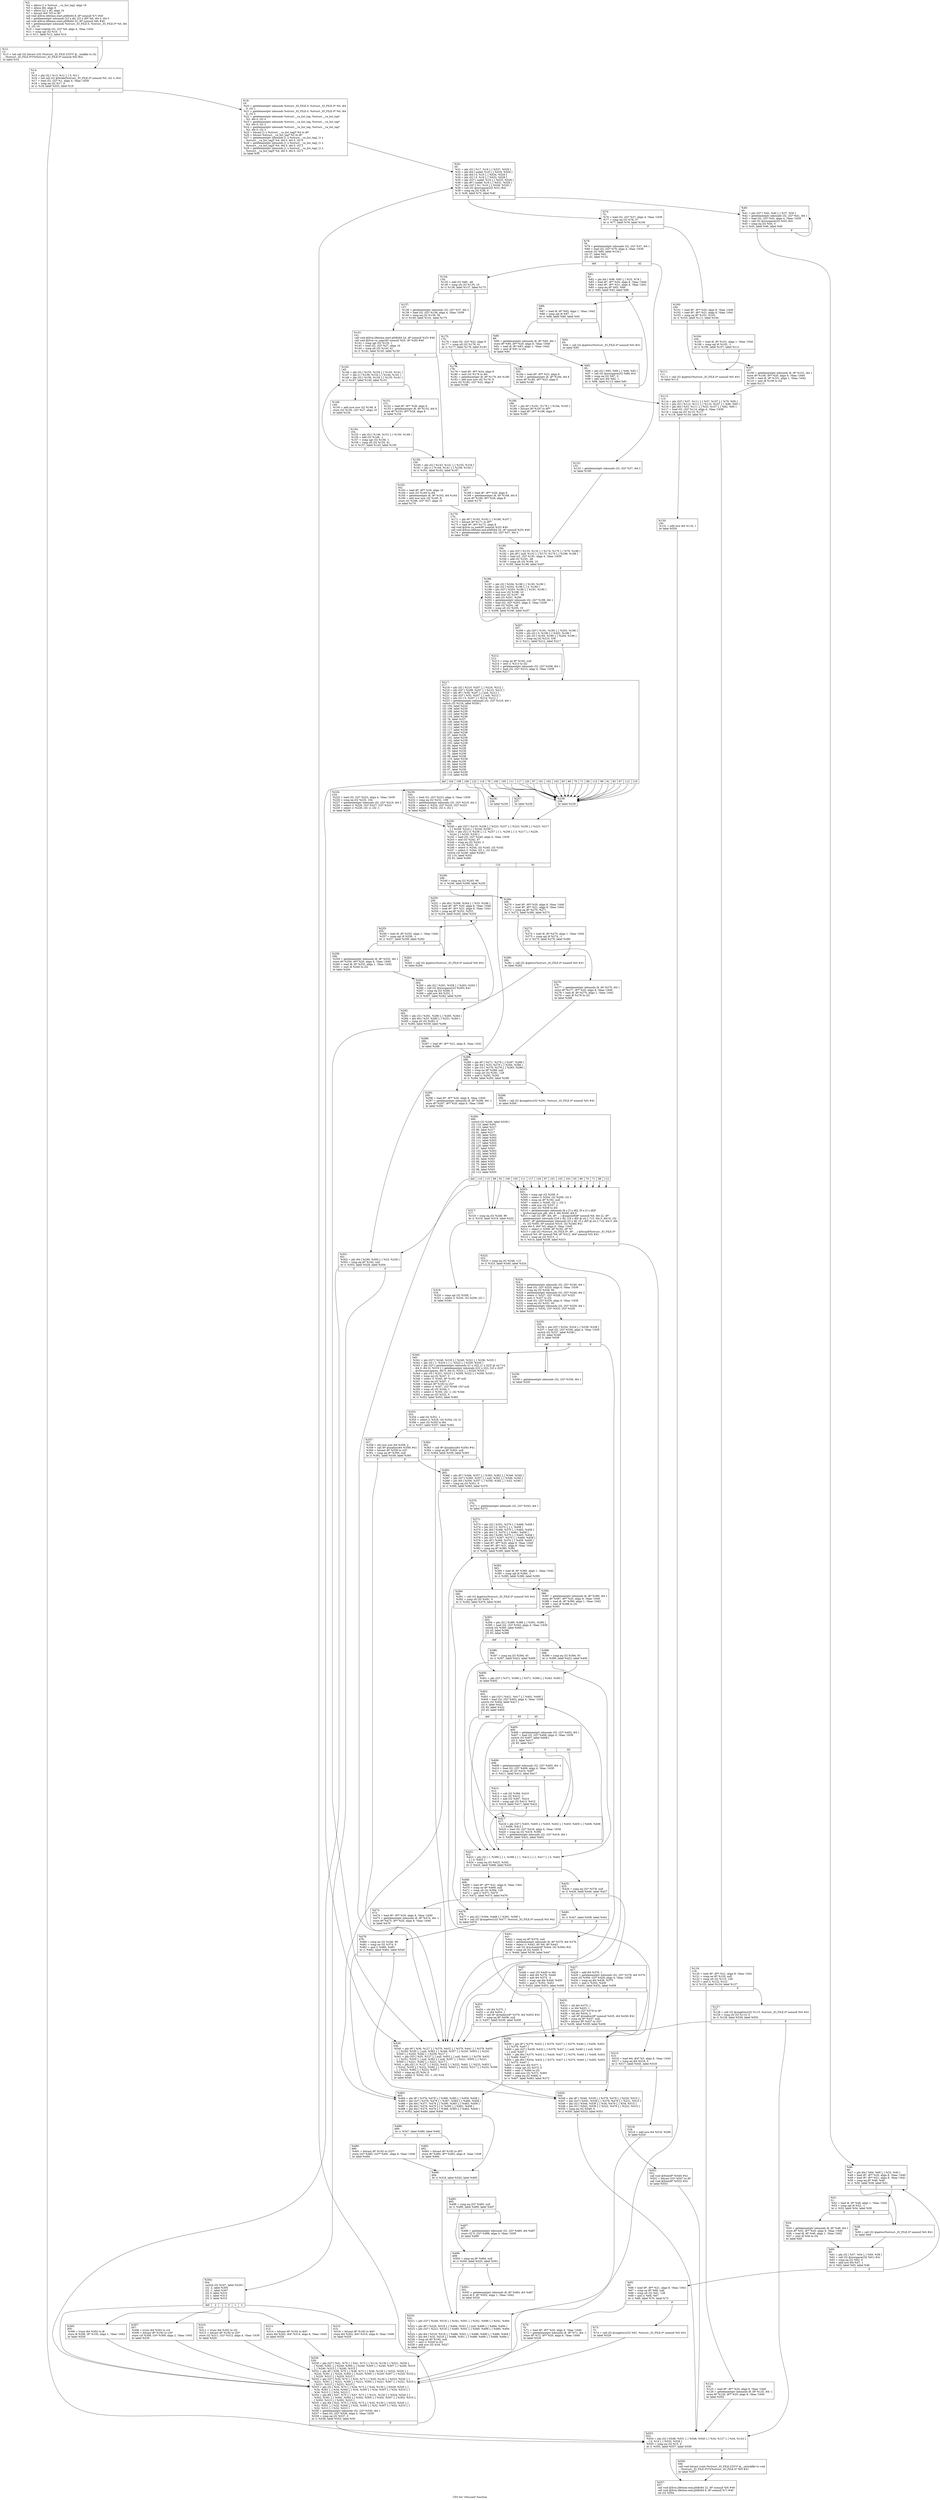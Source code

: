 digraph "CFG for 'vfwscanf' function" {
	label="CFG for 'vfwscanf' function";

	Node0x1a43c50 [shape=record,label="{%3:\l  %4 = alloca [1 x %struct.__va_list_tag], align 16\l  %5 = alloca i64, align 8\l  %6 = alloca [22 x i8], align 16\l  %7 = bitcast i64* %5 to i8*\l  call void @llvm.lifetime.start.p0i8(i64 8, i8* nonnull %7) #40\l  %8 = getelementptr inbounds [22 x i8], [22 x i8]* %6, i64 0, i64 0\l  call void @llvm.lifetime.start.p0i8(i64 22, i8* nonnull %8) #40\l  %9 = getelementptr inbounds %struct._IO_FILE.0, %struct._IO_FILE.0* %0, i64\l... 0, i32 19\l  %10 = load volatile i32, i32* %9, align 4, !tbaa !1632\l  %11 = icmp sgt i32 %10, -1\l  br i1 %11, label %12, label %14\l|{<s0>T|<s1>F}}"];
	Node0x1a43c50:s0 -> Node0x1a44690;
	Node0x1a43c50:s1 -> Node0x1a446e0;
	Node0x1a44690 [shape=record,label="{%12:\l12:                                               \l  %13 = tail call i32 bitcast (i32 (%struct._IO_FILE.233*)* @__lockfile to i32\l... (%struct._IO_FILE.0*)*)(%struct._IO_FILE.0* nonnull %0) #41\l  br label %14\l}"];
	Node0x1a44690 -> Node0x1a446e0;
	Node0x1a446e0 [shape=record,label="{%14:\l14:                                               \l  %15 = phi i32 [ %13, %12 ], [ 0, %3 ]\l  %16 = tail call i32 @fwide(%struct._IO_FILE.0* nonnull %0, i32 1) #41\l  %17 = load i32, i32* %1, align 4, !tbaa !1639\l  %18 = icmp eq i32 %17, 0\l  br i1 %18, label %553, label %19\l|{<s0>T|<s1>F}}"];
	Node0x1a446e0:s0 -> Node0x1a47070;
	Node0x1a446e0:s1 -> Node0x1a44730;
	Node0x1a44730 [shape=record,label="{%19:\l19:                                               \l  %20 = getelementptr inbounds %struct._IO_FILE.0, %struct._IO_FILE.0* %0, i64\l... 0, i32 1\l  %21 = getelementptr inbounds %struct._IO_FILE.0, %struct._IO_FILE.0* %0, i64\l... 0, i32 2\l  %22 = getelementptr inbounds %struct.__va_list_tag, %struct.__va_list_tag*\l... %2, i64 0, i32 0\l  %23 = getelementptr inbounds %struct.__va_list_tag, %struct.__va_list_tag*\l... %2, i64 0, i32 2\l  %24 = getelementptr inbounds %struct.__va_list_tag, %struct.__va_list_tag*\l... %2, i64 0, i32 3\l  %25 = bitcast [1 x %struct.__va_list_tag]* %4 to i8*\l  %26 = bitcast %struct.__va_list_tag* %2 to i8*\l  %27 = getelementptr inbounds [1 x %struct.__va_list_tag], [1 x\l... %struct.__va_list_tag]* %4, i64 0, i64 0, i32 0\l  %28 = getelementptr inbounds [1 x %struct.__va_list_tag], [1 x\l... %struct.__va_list_tag]* %4, i64 0, i64 0, i32 2\l  %29 = getelementptr inbounds [1 x %struct.__va_list_tag], [1 x\l... %struct.__va_list_tag]* %4, i64 0, i64 0, i32 3\l  br label %30\l}"];
	Node0x1a44730 -> Node0x1a44780;
	Node0x1a44780 [shape=record,label="{%30:\l30:                                               \l  %31 = phi i32 [ %17, %19 ], [ %537, %529 ]\l  %32 = phi i64 [ undef, %19 ], [ %535, %529 ]\l  %33 = phi i64 [ 0, %19 ], [ %534, %529 ]\l  %34 = phi i32 [ 0, %19 ], [ %533, %529 ]\l  %35 = phi i32* [ undef, %19 ], [ %532, %529 ]\l  %36 = phi i8* [ undef, %19 ], [ %531, %529 ]\l  %37 = phi i32* [ %1, %19 ], [ %536, %529 ]\l  %38 = call i32 @iswspace(i32 %31) #41\l  %39 = icmp eq i32 %38, 0\l  br i1 %39, label %75, label %40\l|{<s0>T|<s1>F}}"];
	Node0x1a44780:s0 -> Node0x1a44aa0;
	Node0x1a44780:s1 -> Node0x1a447d0;
	Node0x1a447d0 [shape=record,label="{%40:\l40:                                               \l  %41 = phi i32* [ %42, %40 ], [ %37, %30 ]\l  %42 = getelementptr inbounds i32, i32* %41, i64 1\l  %43 = load i32, i32* %42, align 4, !tbaa !1639\l  %44 = call i32 @iswspace(i32 %43) #41\l  %45 = icmp eq i32 %44, 0\l  br i1 %45, label %46, label %40\l|{<s0>T|<s1>F}}"];
	Node0x1a447d0:s0 -> Node0x1a44820;
	Node0x1a447d0:s1 -> Node0x1a447d0;
	Node0x1a44820 [shape=record,label="{%46:\l46:                                               \l  %47 = phi i64 [ %64, %60 ], [ %33, %40 ]\l  %48 = load i8*, i8** %20, align 8, !tbaa !1640\l  %49 = load i8*, i8** %21, align 8, !tbaa !1641\l  %50 = icmp eq i8* %48, %49\l  br i1 %50, label %58, label %51\l|{<s0>T|<s1>F}}"];
	Node0x1a44820:s0 -> Node0x1a44910;
	Node0x1a44820:s1 -> Node0x1a44870;
	Node0x1a44870 [shape=record,label="{%51:\l51:                                               \l  %52 = load i8, i8* %48, align 1, !tbaa !1642\l  %53 = icmp sgt i8 %52, -1\l  br i1 %53, label %54, label %58\l|{<s0>T|<s1>F}}"];
	Node0x1a44870:s0 -> Node0x1a448c0;
	Node0x1a44870:s1 -> Node0x1a44910;
	Node0x1a448c0 [shape=record,label="{%54:\l54:                                               \l  %55 = getelementptr inbounds i8, i8* %48, i64 1\l  store i8* %55, i8** %20, align 8, !tbaa !1640\l  %56 = load i8, i8* %48, align 1, !tbaa !1642\l  %57 = zext i8 %56 to i32\l  br label %60\l}"];
	Node0x1a448c0 -> Node0x1a44960;
	Node0x1a44910 [shape=record,label="{%58:\l58:                                               \l  %59 = call i32 @getwc(%struct._IO_FILE.0* nonnull %0) #41\l  br label %60\l}"];
	Node0x1a44910 -> Node0x1a44960;
	Node0x1a44960 [shape=record,label="{%60:\l60:                                               \l  %61 = phi i32 [ %57, %54 ], [ %59, %58 ]\l  %62 = call i32 @iswspace(i32 %61) #41\l  %63 = icmp eq i32 %62, 0\l  %64 = add nsw i64 %47, 1\l  br i1 %63, label %65, label %46\l|{<s0>T|<s1>F}}"];
	Node0x1a44960:s0 -> Node0x1a449b0;
	Node0x1a44960:s1 -> Node0x1a44820;
	Node0x1a449b0 [shape=record,label="{%65:\l65:                                               \l  %66 = load i8*, i8** %21, align 8, !tbaa !1641\l  %67 = icmp ne i8* %66, null\l  %68 = icmp ult i32 %61, 128\l  %69 = and i1 %68, %67\l  br i1 %69, label %70, label %73\l|{<s0>T|<s1>F}}"];
	Node0x1a449b0:s0 -> Node0x1a44a00;
	Node0x1a449b0:s1 -> Node0x1a44a50;
	Node0x1a44a00 [shape=record,label="{%70:\l70:                                               \l  %71 = load i8*, i8** %20, align 8, !tbaa !1640\l  %72 = getelementptr inbounds i8, i8* %71, i64 -1\l  store i8* %72, i8** %20, align 8, !tbaa !1640\l  br label %529\l}"];
	Node0x1a44a00 -> Node0x1a46f30;
	Node0x1a44a50 [shape=record,label="{%73:\l73:                                               \l  %74 = call i32 @ungetwc(i32 %61, %struct._IO_FILE.0* nonnull %0) #41\l  br label %529\l}"];
	Node0x1a44a50 -> Node0x1a46f30;
	Node0x1a44aa0 [shape=record,label="{%75:\l75:                                               \l  %76 = load i32, i32* %37, align 4, !tbaa !1639\l  %77 = icmp eq i32 %76, 37\l  br i1 %77, label %78, label %100\l|{<s0>T|<s1>F}}"];
	Node0x1a44aa0:s0 -> Node0x1a44af0;
	Node0x1a44aa0:s1 -> Node0x1a44cd0;
	Node0x1a44af0 [shape=record,label="{%78:\l78:                                               \l  %79 = getelementptr inbounds i32, i32* %37, i64 1\l  %80 = load i32, i32* %79, align 4, !tbaa !1639\l  switch i32 %80, label %134 [\l    i32 37, label %81\l    i32 42, label %132\l  ]\l|{<s0>def|<s1>37|<s2>42}}"];
	Node0x1a44af0:s0 -> Node0x1a44ff0;
	Node0x1a44af0:s1 -> Node0x1a44b40;
	Node0x1a44af0:s2 -> Node0x1a44fa0;
	Node0x1a44b40 [shape=record,label="{%81:\l81:                                               \l  %82 = phi i64 [ %99, %95 ], [ %33, %78 ]\l  %83 = load i8*, i8** %20, align 8, !tbaa !1640\l  %84 = load i8*, i8** %21, align 8, !tbaa !1641\l  %85 = icmp eq i8* %83, %84\l  br i1 %85, label %93, label %86\l|{<s0>T|<s1>F}}"];
	Node0x1a44b40:s0 -> Node0x1a44c30;
	Node0x1a44b40:s1 -> Node0x1a44b90;
	Node0x1a44b90 [shape=record,label="{%86:\l86:                                               \l  %87 = load i8, i8* %83, align 1, !tbaa !1642\l  %88 = icmp sgt i8 %87, -1\l  br i1 %88, label %89, label %93\l|{<s0>T|<s1>F}}"];
	Node0x1a44b90:s0 -> Node0x1a44be0;
	Node0x1a44b90:s1 -> Node0x1a44c30;
	Node0x1a44be0 [shape=record,label="{%89:\l89:                                               \l  %90 = getelementptr inbounds i8, i8* %83, i64 1\l  store i8* %90, i8** %20, align 8, !tbaa !1640\l  %91 = load i8, i8* %83, align 1, !tbaa !1642\l  %92 = zext i8 %91 to i32\l  br label %95\l}"];
	Node0x1a44be0 -> Node0x1a44c80;
	Node0x1a44c30 [shape=record,label="{%93:\l93:                                               \l  %94 = call i32 @getwc(%struct._IO_FILE.0* nonnull %0) #41\l  br label %95\l}"];
	Node0x1a44c30 -> Node0x1a44c80;
	Node0x1a44c80 [shape=record,label="{%95:\l95:                                               \l  %96 = phi i32 [ %92, %89 ], [ %94, %93 ]\l  %97 = call i32 @iswspace(i32 %96) #41\l  %98 = icmp eq i32 %97, 0\l  %99 = add nsw i64 %82, 1\l  br i1 %98, label %113, label %81\l|{<s0>T|<s1>F}}"];
	Node0x1a44c80:s0 -> Node0x1a44e10;
	Node0x1a44c80:s1 -> Node0x1a44b40;
	Node0x1a44cd0 [shape=record,label="{%100:\l100:                                              \l  %101 = load i8*, i8** %20, align 8, !tbaa !1640\l  %102 = load i8*, i8** %21, align 8, !tbaa !1641\l  %103 = icmp eq i8* %101, %102\l  br i1 %103, label %111, label %104\l|{<s0>T|<s1>F}}"];
	Node0x1a44cd0:s0 -> Node0x1a44dc0;
	Node0x1a44cd0:s1 -> Node0x1a44d20;
	Node0x1a44d20 [shape=record,label="{%104:\l104:                                              \l  %105 = load i8, i8* %101, align 1, !tbaa !1642\l  %106 = icmp sgt i8 %105, -1\l  br i1 %106, label %107, label %111\l|{<s0>T|<s1>F}}"];
	Node0x1a44d20:s0 -> Node0x1a44d70;
	Node0x1a44d20:s1 -> Node0x1a44dc0;
	Node0x1a44d70 [shape=record,label="{%107:\l107:                                              \l  %108 = getelementptr inbounds i8, i8* %101, i64 1\l  store i8* %108, i8** %20, align 8, !tbaa !1640\l  %109 = load i8, i8* %101, align 1, !tbaa !1642\l  %110 = zext i8 %109 to i32\l  br label %113\l}"];
	Node0x1a44d70 -> Node0x1a44e10;
	Node0x1a44dc0 [shape=record,label="{%111:\l111:                                              \l  %112 = call i32 @getwc(%struct._IO_FILE.0* nonnull %0) #41\l  br label %113\l}"];
	Node0x1a44dc0 -> Node0x1a44e10;
	Node0x1a44e10 [shape=record,label="{%113:\l113:                                              \l  %114 = phi i32* [ %37, %111 ], [ %37, %107 ], [ %79, %95 ]\l  %115 = phi i32 [ %112, %111 ], [ %110, %107 ], [ %96, %95 ]\l  %116 = phi i64 [ %33, %111 ], [ %33, %107 ], [ %82, %95 ]\l  %117 = load i32, i32* %114, align 4, !tbaa !1639\l  %118 = icmp eq i32 %115, %117\l  br i1 %118, label %130, label %119\l|{<s0>T|<s1>F}}"];
	Node0x1a44e10:s0 -> Node0x1a44f50;
	Node0x1a44e10:s1 -> Node0x1a44e60;
	Node0x1a44e60 [shape=record,label="{%119:\l119:                                              \l  %120 = load i8*, i8** %21, align 8, !tbaa !1641\l  %121 = icmp ne i8* %120, null\l  %122 = icmp ult i32 %115, 128\l  %123 = and i1 %122, %121\l  br i1 %123, label %124, label %127\l|{<s0>T|<s1>F}}"];
	Node0x1a44e60:s0 -> Node0x1a44eb0;
	Node0x1a44e60:s1 -> Node0x1a44f00;
	Node0x1a44eb0 [shape=record,label="{%124:\l124:                                              \l  %125 = load i8*, i8** %20, align 8, !tbaa !1640\l  %126 = getelementptr inbounds i8, i8* %125, i64 -1\l  store i8* %126, i8** %20, align 8, !tbaa !1640\l  br label %553\l}"];
	Node0x1a44eb0 -> Node0x1a47070;
	Node0x1a44f00 [shape=record,label="{%127:\l127:                                              \l  %128 = call i32 @ungetwc(i32 %115, %struct._IO_FILE.0* nonnull %0) #41\l  %129 = icmp slt i32 %115, 0\l  br i1 %129, label %539, label %553\l|{<s0>T|<s1>F}}"];
	Node0x1a44f00:s0 -> Node0x1a46f80;
	Node0x1a44f00:s1 -> Node0x1a47070;
	Node0x1a44f50 [shape=record,label="{%130:\l130:                                              \l  %131 = add nsw i64 %116, 1\l  br label %529\l}"];
	Node0x1a44f50 -> Node0x1a46f30;
	Node0x1a44fa0 [shape=record,label="{%132:\l132:                                              \l  %133 = getelementptr inbounds i32, i32* %37, i64 2\l  br label %190\l}"];
	Node0x1a44fa0 -> Node0x1a454a0;
	Node0x1a44ff0 [shape=record,label="{%134:\l134:                                              \l  %135 = add i32 %80, -48\l  %136 = icmp ult i32 %135, 10\l  br i1 %136, label %137, label %175\l|{<s0>T|<s1>F}}"];
	Node0x1a44ff0:s0 -> Node0x1a45040;
	Node0x1a44ff0:s1 -> Node0x1a45360;
	Node0x1a45040 [shape=record,label="{%137:\l137:                                              \l  %138 = getelementptr inbounds i32, i32* %37, i64 2\l  %139 = load i32, i32* %138, align 4, !tbaa !1639\l  %140 = icmp eq i32 %139, 36\l  br i1 %140, label %141, label %175\l|{<s0>T|<s1>F}}"];
	Node0x1a45040:s0 -> Node0x1a45090;
	Node0x1a45040:s1 -> Node0x1a45360;
	Node0x1a45090 [shape=record,label="{%141:\l141:                                              \l  call void @llvm.lifetime.start.p0i8(i64 24, i8* nonnull %25) #40\l  call void @llvm.va_copy(i8* nonnull %25, i8* %26) #40\l  %142 = icmp ugt i32 %135, 1\l  %143 = load i32, i32* %27, align 16\l  %144 = icmp ult i32 %143, 41\l  br i1 %142, label %145, label %159\l|{<s0>T|<s1>F}}"];
	Node0x1a45090:s0 -> Node0x1a450e0;
	Node0x1a45090:s1 -> Node0x1a45220;
	Node0x1a450e0 [shape=record,label="{%145:\l145:                                              \l  %146 = phi i32 [ %155, %154 ], [ %143, %141 ]\l  %147 = phi i1 [ %158, %154 ], [ %144, %141 ]\l  %148 = phi i32 [ %156, %154 ], [ %135, %141 ]\l  br i1 %147, label %149, label %151\l|{<s0>T|<s1>F}}"];
	Node0x1a450e0:s0 -> Node0x1a45130;
	Node0x1a450e0:s1 -> Node0x1a45180;
	Node0x1a45130 [shape=record,label="{%149:\l149:                                              \l  %150 = add nuw nsw i32 %146, 8\l  store i32 %150, i32* %27, align 16\l  br label %154\l}"];
	Node0x1a45130 -> Node0x1a451d0;
	Node0x1a45180 [shape=record,label="{%151:\l151:                                              \l  %152 = load i8*, i8** %28, align 8\l  %153 = getelementptr i8, i8* %152, i64 8\l  store i8* %153, i8** %28, align 8\l  br label %154\l}"];
	Node0x1a45180 -> Node0x1a451d0;
	Node0x1a451d0 [shape=record,label="{%154:\l154:                                              \l  %155 = phi i32 [ %146, %151 ], [ %150, %149 ]\l  %156 = add i32 %148, -1\l  %157 = icmp ugt i32 %156, 1\l  %158 = icmp ult i32 %155, 41\l  br i1 %157, label %145, label %159\l|{<s0>T|<s1>F}}"];
	Node0x1a451d0:s0 -> Node0x1a450e0;
	Node0x1a451d0:s1 -> Node0x1a45220;
	Node0x1a45220 [shape=record,label="{%159:\l159:                                              \l  %160 = phi i32 [ %143, %141 ], [ %155, %154 ]\l  %161 = phi i1 [ %144, %141 ], [ %158, %154 ]\l  br i1 %161, label %162, label %167\l|{<s0>T|<s1>F}}"];
	Node0x1a45220:s0 -> Node0x1a45270;
	Node0x1a45220:s1 -> Node0x1a452c0;
	Node0x1a45270 [shape=record,label="{%162:\l162:                                              \l  %163 = load i8*, i8** %29, align 16\l  %164 = zext i32 %160 to i64\l  %165 = getelementptr i8, i8* %163, i64 %164\l  %166 = add nuw nsw i32 %160, 8\l  store i32 %166, i32* %27, align 16\l  br label %170\l}"];
	Node0x1a45270 -> Node0x1a45310;
	Node0x1a452c0 [shape=record,label="{%167:\l167:                                              \l  %168 = load i8*, i8** %28, align 8\l  %169 = getelementptr i8, i8* %168, i64 8\l  store i8* %169, i8** %28, align 8\l  br label %170\l}"];
	Node0x1a452c0 -> Node0x1a45310;
	Node0x1a45310 [shape=record,label="{%170:\l170:                                              \l  %171 = phi i8* [ %165, %162 ], [ %168, %167 ]\l  %172 = bitcast i8* %171 to i8**\l  %173 = load i8*, i8** %172, align 8\l  call void @llvm.va_end(i8* nonnull %25) #40\l  call void @llvm.lifetime.end.p0i8(i64 24, i8* nonnull %25) #40\l  %174 = getelementptr inbounds i32, i32* %37, i64 3\l  br label %190\l}"];
	Node0x1a45310 -> Node0x1a454a0;
	Node0x1a45360 [shape=record,label="{%175:\l175:                                              \l  %176 = load i32, i32* %22, align 8\l  %177 = icmp ult i32 %176, 41\l  br i1 %177, label %178, label %183\l|{<s0>T|<s1>F}}"];
	Node0x1a45360:s0 -> Node0x1a453b0;
	Node0x1a45360:s1 -> Node0x1a45400;
	Node0x1a453b0 [shape=record,label="{%178:\l178:                                              \l  %179 = load i8*, i8** %24, align 8\l  %180 = zext i32 %176 to i64\l  %181 = getelementptr i8, i8* %179, i64 %180\l  %182 = add nuw nsw i32 %176, 8\l  store i32 %182, i32* %22, align 8\l  br label %186\l}"];
	Node0x1a453b0 -> Node0x1a45450;
	Node0x1a45400 [shape=record,label="{%183:\l183:                                              \l  %184 = load i8*, i8** %23, align 8\l  %185 = getelementptr i8, i8* %184, i64 8\l  store i8* %185, i8** %23, align 8\l  br label %186\l}"];
	Node0x1a45400 -> Node0x1a45450;
	Node0x1a45450 [shape=record,label="{%186:\l186:                                              \l  %187 = phi i8* [ %181, %178 ], [ %184, %183 ]\l  %188 = bitcast i8* %187 to i8**\l  %189 = load i8*, i8** %188, align 8\l  br label %190\l}"];
	Node0x1a45450 -> Node0x1a454a0;
	Node0x1a454a0 [shape=record,label="{%190:\l190:                                              \l  %191 = phi i32* [ %133, %132 ], [ %174, %170 ], [ %79, %186 ]\l  %192 = phi i8* [ null, %132 ], [ %173, %170 ], [ %189, %186 ]\l  %193 = load i32, i32* %191, align 4, !tbaa !1639\l  %194 = add i32 %193, -48\l  %195 = icmp ult i32 %194, 10\l  br i1 %195, label %196, label %207\l|{<s0>T|<s1>F}}"];
	Node0x1a454a0:s0 -> Node0x1a454f0;
	Node0x1a454a0:s1 -> Node0x1a45540;
	Node0x1a454f0 [shape=record,label="{%196:\l196:                                              \l  %197 = phi i32 [ %204, %196 ], [ %193, %190 ]\l  %198 = phi i32 [ %202, %196 ], [ 0, %190 ]\l  %199 = phi i32* [ %203, %196 ], [ %191, %190 ]\l  %200 = mul nsw i32 %198, 10\l  %201 = add nsw i32 %197, -48\l  %202 = add i32 %201, %200\l  %203 = getelementptr inbounds i32, i32* %199, i64 1\l  %204 = load i32, i32* %203, align 4, !tbaa !1639\l  %205 = add i32 %204, -48\l  %206 = icmp ult i32 %205, 10\l  br i1 %206, label %196, label %207\l|{<s0>T|<s1>F}}"];
	Node0x1a454f0:s0 -> Node0x1a454f0;
	Node0x1a454f0:s1 -> Node0x1a45540;
	Node0x1a45540 [shape=record,label="{%207:\l207:                                              \l  %208 = phi i32* [ %191, %190 ], [ %203, %196 ]\l  %209 = phi i32 [ 0, %190 ], [ %202, %196 ]\l  %210 = phi i32 [ %193, %190 ], [ %204, %196 ]\l  %211 = icmp eq i32 %210, 109\l  br i1 %211, label %212, label %217\l|{<s0>T|<s1>F}}"];
	Node0x1a45540:s0 -> Node0x1a45590;
	Node0x1a45540:s1 -> Node0x1a455e0;
	Node0x1a45590 [shape=record,label="{%212:\l212:                                              \l  %213 = icmp ne i8* %192, null\l  %214 = zext i1 %213 to i32\l  %215 = getelementptr inbounds i32, i32* %208, i64 1\l  %216 = load i32, i32* %215, align 4, !tbaa !1639\l  br label %217\l}"];
	Node0x1a45590 -> Node0x1a455e0;
	Node0x1a455e0 [shape=record,label="{%217:\l217:                                              \l  %218 = phi i32 [ %210, %207 ], [ %216, %212 ]\l  %219 = phi i32* [ %208, %207 ], [ %215, %212 ]\l  %220 = phi i8* [ %36, %207 ], [ null, %212 ]\l  %221 = phi i32* [ %35, %207 ], [ null, %212 ]\l  %222 = phi i32 [ 0, %207 ], [ %214, %212 ]\l  %223 = getelementptr inbounds i32, i32* %219, i64 1\l  switch i32 %218, label %539 [\l    i32 104, label %224\l    i32 108, label %230\l    i32 106, label %239\l    i32 122, label %236\l    i32 116, label %236\l    i32 76, label %237\l    i32 100, label %238\l    i32 105, label %238\l    i32 111, label %238\l    i32 117, label %238\l    i32 120, label %238\l    i32 97, label %238\l    i32 101, label %238\l    i32 102, label %238\l    i32 103, label %238\l    i32 65, label %238\l    i32 69, label %238\l    i32 70, label %238\l    i32 71, label %238\l    i32 88, label %238\l    i32 115, label %238\l    i32 99, label %238\l    i32 91, label %238\l    i32 83, label %238\l    i32 67, label %238\l    i32 112, label %238\l    i32 110, label %238\l  ]\l|{<s0>def|<s1>104|<s2>108|<s3>106|<s4>122|<s5>116|<s6>76|<s7>100|<s8>105|<s9>111|<s10>117|<s11>120|<s12>97|<s13>101|<s14>102|<s15>103|<s16>65|<s17>69|<s18>70|<s19>71|<s20>88|<s21>115|<s22>99|<s23>91|<s24>83|<s25>67|<s26>112|<s27>110}}"];
	Node0x1a455e0:s0 -> Node0x1a46f80;
	Node0x1a455e0:s1 -> Node0x1a45630;
	Node0x1a455e0:s2 -> Node0x1a45680;
	Node0x1a455e0:s3 -> Node0x1a457c0;
	Node0x1a455e0:s4 -> Node0x1a456d0;
	Node0x1a455e0:s5 -> Node0x1a456d0;
	Node0x1a455e0:s6 -> Node0x1a45720;
	Node0x1a455e0:s7 -> Node0x1a45770;
	Node0x1a455e0:s8 -> Node0x1a45770;
	Node0x1a455e0:s9 -> Node0x1a45770;
	Node0x1a455e0:s10 -> Node0x1a45770;
	Node0x1a455e0:s11 -> Node0x1a45770;
	Node0x1a455e0:s12 -> Node0x1a45770;
	Node0x1a455e0:s13 -> Node0x1a45770;
	Node0x1a455e0:s14 -> Node0x1a45770;
	Node0x1a455e0:s15 -> Node0x1a45770;
	Node0x1a455e0:s16 -> Node0x1a45770;
	Node0x1a455e0:s17 -> Node0x1a45770;
	Node0x1a455e0:s18 -> Node0x1a45770;
	Node0x1a455e0:s19 -> Node0x1a45770;
	Node0x1a455e0:s20 -> Node0x1a45770;
	Node0x1a455e0:s21 -> Node0x1a45770;
	Node0x1a455e0:s22 -> Node0x1a45770;
	Node0x1a455e0:s23 -> Node0x1a45770;
	Node0x1a455e0:s24 -> Node0x1a45770;
	Node0x1a455e0:s25 -> Node0x1a45770;
	Node0x1a455e0:s26 -> Node0x1a45770;
	Node0x1a455e0:s27 -> Node0x1a45770;
	Node0x1a45630 [shape=record,label="{%224:\l224:                                              \l  %225 = load i32, i32* %223, align 4, !tbaa !1639\l  %226 = icmp eq i32 %225, 104\l  %227 = getelementptr inbounds i32, i32* %219, i64 2\l  %228 = select i1 %226, i32* %227, i32* %223\l  %229 = select i1 %226, i32 -2, i32 -1\l  br label %239\l}"];
	Node0x1a45630 -> Node0x1a457c0;
	Node0x1a45680 [shape=record,label="{%230:\l230:                                              \l  %231 = load i32, i32* %223, align 4, !tbaa !1639\l  %232 = icmp eq i32 %231, 108\l  %233 = getelementptr inbounds i32, i32* %219, i64 2\l  %234 = select i1 %232, i32* %233, i32* %223\l  %235 = select i1 %232, i32 3, i32 1\l  br label %239\l}"];
	Node0x1a45680 -> Node0x1a457c0;
	Node0x1a456d0 [shape=record,label="{%236:\l236:                                              \l  br label %239\l}"];
	Node0x1a456d0 -> Node0x1a457c0;
	Node0x1a45720 [shape=record,label="{%237:\l237:                                              \l  br label %239\l}"];
	Node0x1a45720 -> Node0x1a457c0;
	Node0x1a45770 [shape=record,label="{%238:\l238:                                              \l  br label %239\l}"];
	Node0x1a45770 -> Node0x1a457c0;
	Node0x1a457c0 [shape=record,label="{%239:\l239:                                              \l  %240 = phi i32* [ %219, %238 ], [ %223, %237 ], [ %223, %236 ], [ %223, %217\l... ], [ %228, %224 ], [ %234, %230 ]\l  %241 = phi i32 [ 0, %238 ], [ 2, %237 ], [ 1, %236 ], [ 3, %217 ], [ %229,\l... %224 ], [ %235, %230 ]\l  %242 = load i32, i32* %240, align 4, !tbaa !1639\l  %243 = and i32 %242, 47\l  %244 = icmp eq i32 %243, 3\l  %245 = or i32 %242, 32\l  %246 = select i1 %244, i32 %245, i32 %242\l  %247 = select i1 %244, i32 1, i32 %241\l  switch i32 %246, label %248 [\l    i32 110, label %301\l    i32 91, label %269\l  ]\l|{<s0>def|<s1>110|<s2>91}}"];
	Node0x1a457c0:s0 -> Node0x1a45810;
	Node0x1a457c0:s1 -> Node0x1a45d10;
	Node0x1a457c0:s2 -> Node0x1a459f0;
	Node0x1a45810 [shape=record,label="{%248:\l248:                                              \l  %249 = icmp eq i32 %245, 99\l  br i1 %249, label %269, label %250\l|{<s0>T|<s1>F}}"];
	Node0x1a45810:s0 -> Node0x1a459f0;
	Node0x1a45810:s1 -> Node0x1a45860;
	Node0x1a45860 [shape=record,label="{%250:\l250:                                              \l  %251 = phi i64 [ %268, %264 ], [ %33, %248 ]\l  %252 = load i8*, i8** %20, align 8, !tbaa !1640\l  %253 = load i8*, i8** %21, align 8, !tbaa !1641\l  %254 = icmp eq i8* %252, %253\l  br i1 %254, label %262, label %255\l|{<s0>T|<s1>F}}"];
	Node0x1a45860:s0 -> Node0x1a45950;
	Node0x1a45860:s1 -> Node0x1a458b0;
	Node0x1a458b0 [shape=record,label="{%255:\l255:                                              \l  %256 = load i8, i8* %252, align 1, !tbaa !1642\l  %257 = icmp sgt i8 %256, -1\l  br i1 %257, label %258, label %262\l|{<s0>T|<s1>F}}"];
	Node0x1a458b0:s0 -> Node0x1a45900;
	Node0x1a458b0:s1 -> Node0x1a45950;
	Node0x1a45900 [shape=record,label="{%258:\l258:                                              \l  %259 = getelementptr inbounds i8, i8* %252, i64 1\l  store i8* %259, i8** %20, align 8, !tbaa !1640\l  %260 = load i8, i8* %252, align 1, !tbaa !1642\l  %261 = zext i8 %260 to i32\l  br label %264\l}"];
	Node0x1a45900 -> Node0x1a459a0;
	Node0x1a45950 [shape=record,label="{%262:\l262:                                              \l  %263 = call i32 @getwc(%struct._IO_FILE.0* nonnull %0) #41\l  br label %264\l}"];
	Node0x1a45950 -> Node0x1a459a0;
	Node0x1a459a0 [shape=record,label="{%264:\l264:                                              \l  %265 = phi i32 [ %261, %258 ], [ %263, %262 ]\l  %266 = call i32 @iswspace(i32 %265) #41\l  %267 = icmp eq i32 %266, 0\l  %268 = add nsw i64 %251, 1\l  br i1 %267, label %282, label %250\l|{<s0>T|<s1>F}}"];
	Node0x1a459a0:s0 -> Node0x1a45b30;
	Node0x1a459a0:s1 -> Node0x1a45860;
	Node0x1a459f0 [shape=record,label="{%269:\l269:                                              \l  %270 = load i8*, i8** %20, align 8, !tbaa !1640\l  %271 = load i8*, i8** %21, align 8, !tbaa !1641\l  %272 = icmp eq i8* %270, %271\l  br i1 %272, label %280, label %273\l|{<s0>T|<s1>F}}"];
	Node0x1a459f0:s0 -> Node0x1a45ae0;
	Node0x1a459f0:s1 -> Node0x1a45a40;
	Node0x1a45a40 [shape=record,label="{%273:\l273:                                              \l  %274 = load i8, i8* %270, align 1, !tbaa !1642\l  %275 = icmp sgt i8 %274, -1\l  br i1 %275, label %276, label %280\l|{<s0>T|<s1>F}}"];
	Node0x1a45a40:s0 -> Node0x1a45a90;
	Node0x1a45a40:s1 -> Node0x1a45ae0;
	Node0x1a45a90 [shape=record,label="{%276:\l276:                                              \l  %277 = getelementptr inbounds i8, i8* %270, i64 1\l  store i8* %277, i8** %20, align 8, !tbaa !1640\l  %278 = load i8, i8* %270, align 1, !tbaa !1642\l  %279 = zext i8 %278 to i32\l  br label %288\l}"];
	Node0x1a45a90 -> Node0x1a45bd0;
	Node0x1a45ae0 [shape=record,label="{%280:\l280:                                              \l  %281 = call i32 @getwc(%struct._IO_FILE.0* nonnull %0) #41\l  br label %282\l}"];
	Node0x1a45ae0 -> Node0x1a45b30;
	Node0x1a45b30 [shape=record,label="{%282:\l282:                                              \l  %283 = phi i32 [ %281, %280 ], [ %265, %264 ]\l  %284 = phi i64 [ %33, %280 ], [ %251, %264 ]\l  %285 = icmp slt i32 %283, 0\l  br i1 %285, label %539, label %286\l|{<s0>T|<s1>F}}"];
	Node0x1a45b30:s0 -> Node0x1a46f80;
	Node0x1a45b30:s1 -> Node0x1a45b80;
	Node0x1a45b80 [shape=record,label="{%286:\l286:                                              \l  %287 = load i8*, i8** %21, align 8, !tbaa !1641\l  br label %288\l}"];
	Node0x1a45b80 -> Node0x1a45bd0;
	Node0x1a45bd0 [shape=record,label="{%288:\l288:                                              \l  %289 = phi i8* [ %271, %276 ], [ %287, %286 ]\l  %290 = phi i64 [ %33, %276 ], [ %284, %286 ]\l  %291 = phi i32 [ %279, %276 ], [ %283, %286 ]\l  %292 = icmp ne i8* %289, null\l  %293 = icmp ult i32 %291, 128\l  %294 = and i1 %293, %292\l  br i1 %294, label %295, label %298\l|{<s0>T|<s1>F}}"];
	Node0x1a45bd0:s0 -> Node0x1a45c20;
	Node0x1a45bd0:s1 -> Node0x1a45c70;
	Node0x1a45c20 [shape=record,label="{%295:\l295:                                              \l  %296 = load i8*, i8** %20, align 8, !tbaa !1640\l  %297 = getelementptr inbounds i8, i8* %296, i64 -1\l  store i8* %297, i8** %20, align 8, !tbaa !1640\l  br label %300\l}"];
	Node0x1a45c20 -> Node0x1a45cc0;
	Node0x1a45c70 [shape=record,label="{%298:\l298:                                              \l  %299 = call i32 @ungetwc(i32 %291, %struct._IO_FILE.0* nonnull %0) #41\l  br label %300\l}"];
	Node0x1a45c70 -> Node0x1a45cc0;
	Node0x1a45cc0 [shape=record,label="{%300:\l300:                                              \l  switch i32 %246, label %539 [\l    i32 110, label %301\l    i32 115, label %317\l    i32 99, label %317\l    i32 91, label %317\l    i32 100, label %503\l    i32 105, label %503\l    i32 111, label %503\l    i32 117, label %503\l    i32 120, label %503\l    i32 97, label %503\l    i32 101, label %503\l    i32 102, label %503\l    i32 103, label %503\l    i32 65, label %503\l    i32 69, label %503\l    i32 70, label %503\l    i32 71, label %503\l    i32 88, label %503\l    i32 112, label %503\l  ]\l|{<s0>def|<s1>110|<s2>115|<s3>99|<s4>91|<s5>100|<s6>105|<s7>111|<s8>117|<s9>120|<s10>97|<s11>101|<s12>102|<s13>103|<s14>65|<s15>69|<s16>70|<s17>71|<s18>88|<s19>112}}"];
	Node0x1a45cc0:s0 -> Node0x1a46f80;
	Node0x1a45cc0:s1 -> Node0x1a45d10;
	Node0x1a45cc0:s2 -> Node0x1a45f40;
	Node0x1a45cc0:s3 -> Node0x1a45f40;
	Node0x1a45cc0:s4 -> Node0x1a45f40;
	Node0x1a45cc0:s5 -> Node0x1a46df0;
	Node0x1a45cc0:s6 -> Node0x1a46df0;
	Node0x1a45cc0:s7 -> Node0x1a46df0;
	Node0x1a45cc0:s8 -> Node0x1a46df0;
	Node0x1a45cc0:s9 -> Node0x1a46df0;
	Node0x1a45cc0:s10 -> Node0x1a46df0;
	Node0x1a45cc0:s11 -> Node0x1a46df0;
	Node0x1a45cc0:s12 -> Node0x1a46df0;
	Node0x1a45cc0:s13 -> Node0x1a46df0;
	Node0x1a45cc0:s14 -> Node0x1a46df0;
	Node0x1a45cc0:s15 -> Node0x1a46df0;
	Node0x1a45cc0:s16 -> Node0x1a46df0;
	Node0x1a45cc0:s17 -> Node0x1a46df0;
	Node0x1a45cc0:s18 -> Node0x1a46df0;
	Node0x1a45cc0:s19 -> Node0x1a46df0;
	Node0x1a45d10 [shape=record,label="{%301:\l301:                                              \l  %302 = phi i64 [ %290, %300 ], [ %33, %239 ]\l  %303 = icmp eq i8* %192, null\l  br i1 %303, label %529, label %304\l|{<s0>T|<s1>F}}"];
	Node0x1a45d10:s0 -> Node0x1a46f30;
	Node0x1a45d10:s1 -> Node0x1a45d60;
	Node0x1a45d60 [shape=record,label="{%304:\l304:                                              \l  switch i32 %247, label %529 [\l    i32 -2, label %305\l    i32 -1, label %307\l    i32 0, label %310\l    i32 1, label %313\l    i32 3, label %315\l  ]\l|{<s0>def|<s1>-2|<s2>-1|<s3>0|<s4>1|<s5>3}}"];
	Node0x1a45d60:s0 -> Node0x1a46f30;
	Node0x1a45d60:s1 -> Node0x1a45db0;
	Node0x1a45d60:s2 -> Node0x1a45e00;
	Node0x1a45d60:s3 -> Node0x1a45e50;
	Node0x1a45d60:s4 -> Node0x1a45ea0;
	Node0x1a45d60:s5 -> Node0x1a45ef0;
	Node0x1a45db0 [shape=record,label="{%305:\l305:                                              \l  %306 = trunc i64 %302 to i8\l  store i8 %306, i8* %192, align 1, !tbaa !1642\l  br label %529\l}"];
	Node0x1a45db0 -> Node0x1a46f30;
	Node0x1a45e00 [shape=record,label="{%307:\l307:                                              \l  %308 = trunc i64 %302 to i16\l  %309 = bitcast i8* %192 to i16*\l  store i16 %308, i16* %309, align 2, !tbaa !1643\l  br label %529\l}"];
	Node0x1a45e00 -> Node0x1a46f30;
	Node0x1a45e50 [shape=record,label="{%310:\l310:                                              \l  %311 = trunc i64 %302 to i32\l  %312 = bitcast i8* %192 to i32*\l  store i32 %311, i32* %312, align 4, !tbaa !1639\l  br label %529\l}"];
	Node0x1a45e50 -> Node0x1a46f30;
	Node0x1a45ea0 [shape=record,label="{%313:\l313:                                              \l  %314 = bitcast i8* %192 to i64*\l  store i64 %302, i64* %314, align 8, !tbaa !1645\l  br label %529\l}"];
	Node0x1a45ea0 -> Node0x1a46f30;
	Node0x1a45ef0 [shape=record,label="{%315:\l315:                                              \l  %316 = bitcast i8* %192 to i64*\l  store i64 %302, i64* %316, align 8, !tbaa !1646\l  br label %529\l}"];
	Node0x1a45ef0 -> Node0x1a46f30;
	Node0x1a45f40 [shape=record,label="{%317:\l317:                                              \l  %318 = icmp eq i32 %246, 99\l  br i1 %318, label %319, label %322\l|{<s0>T|<s1>F}}"];
	Node0x1a45f40:s0 -> Node0x1a45f90;
	Node0x1a45f40:s1 -> Node0x1a45fe0;
	Node0x1a45f90 [shape=record,label="{%319:\l319:                                              \l  %320 = icmp sgt i32 %209, 1\l  %321 = select i1 %320, i32 %209, i32 1\l  br label %340\l}"];
	Node0x1a45f90 -> Node0x1a46120;
	Node0x1a45fe0 [shape=record,label="{%322:\l322:                                              \l  %323 = icmp eq i32 %246, 115\l  br i1 %323, label %340, label %324\l|{<s0>T|<s1>F}}"];
	Node0x1a45fe0:s0 -> Node0x1a46120;
	Node0x1a45fe0:s1 -> Node0x1a46030;
	Node0x1a46030 [shape=record,label="{%324:\l324:                                              \l  %325 = getelementptr inbounds i32, i32* %240, i64 1\l  %326 = load i32, i32* %325, align 4, !tbaa !1639\l  %327 = icmp eq i32 %326, 94\l  %328 = getelementptr inbounds i32, i32* %240, i64 2\l  %329 = select i1 %327, i32* %328, i32* %325\l  %330 = zext i1 %327 to i32\l  %331 = load i32, i32* %329, align 4, !tbaa !1639\l  %332 = icmp eq i32 %331, 93\l  %333 = getelementptr inbounds i32, i32* %329, i64 1\l  %334 = select i1 %332, i32* %333, i32* %329\l  br label %335\l}"];
	Node0x1a46030 -> Node0x1a46080;
	Node0x1a46080 [shape=record,label="{%335:\l335:                                              \l  %336 = phi i32* [ %334, %324 ], [ %339, %338 ]\l  %337 = load i32, i32* %336, align 4, !tbaa !1639\l  switch i32 %337, label %338 [\l    i32 93, label %340\l    i32 0, label %539\l  ]\l|{<s0>def|<s1>93|<s2>0}}"];
	Node0x1a46080:s0 -> Node0x1a460d0;
	Node0x1a46080:s1 -> Node0x1a46120;
	Node0x1a46080:s2 -> Node0x1a46f80;
	Node0x1a460d0 [shape=record,label="{%338:\l338:                                              \l  %339 = getelementptr inbounds i32, i32* %336, i64 1\l  br label %335\l}"];
	Node0x1a460d0 -> Node0x1a46080;
	Node0x1a46120 [shape=record,label="{%340:\l340:                                              \l  %341 = phi i32* [ %240, %319 ], [ %240, %322 ], [ %336, %335 ]\l  %342 = phi i32 [ 1, %319 ], [ 1, %322 ], [ %330, %335 ]\l  %343 = phi i32* [ getelementptr inbounds ([1 x i32], [1 x i32]* @.str.714,\l... i64 0, i64 0), %319 ], [ getelementptr inbounds ([22 x i32], [22 x i32]*\l... @vfwscanf.spaces, i64 0, i64 0), %322 ], [ %329, %335 ]\l  %344 = phi i32 [ %321, %319 ], [ %209, %322 ], [ %209, %335 ]\l  %345 = icmp eq i32 %247, 0\l  %346 = select i1 %345, i8* %192, i8* null\l  %347 = icmp eq i32 %247, 1\l  %348 = bitcast i8* %192 to i32*\l  %349 = select i1 %347, i32* %348, i32* null\l  %350 = icmp slt i32 %344, 1\l  %351 = select i1 %350, i32 -1, i32 %344\l  %352 = icmp ne i32 %222, 0\l  br i1 %352, label %353, label %365\l|{<s0>T|<s1>F}}"];
	Node0x1a46120:s0 -> Node0x1a46170;
	Node0x1a46120:s1 -> Node0x1a46260;
	Node0x1a46170 [shape=record,label="{%353:\l353:                                              \l  %354 = add i32 %351, 1\l  %355 = select i1 %318, i32 %354, i32 31\l  %356 = zext i32 %355 to i64\l  br i1 %347, label %357, label %362\l|{<s0>T|<s1>F}}"];
	Node0x1a46170:s0 -> Node0x1a461c0;
	Node0x1a46170:s1 -> Node0x1a46210;
	Node0x1a461c0 [shape=record,label="{%357:\l357:                                              \l  %358 = shl nuw nsw i64 %356, 2\l  %359 = call i8* @malloc(i64 %358) #41\l  %360 = bitcast i8* %359 to i32*\l  %361 = icmp eq i8* %359, null\l  br i1 %361, label %539, label %365\l|{<s0>T|<s1>F}}"];
	Node0x1a461c0:s0 -> Node0x1a46f80;
	Node0x1a461c0:s1 -> Node0x1a46260;
	Node0x1a46210 [shape=record,label="{%362:\l362:                                              \l  %363 = call i8* @malloc(i64 %356) #41\l  %364 = icmp eq i8* %363, null\l  br i1 %364, label %539, label %365\l|{<s0>T|<s1>F}}"];
	Node0x1a46210:s0 -> Node0x1a46f80;
	Node0x1a46210:s1 -> Node0x1a46260;
	Node0x1a46260 [shape=record,label="{%365:\l365:                                              \l  %366 = phi i8* [ %346, %357 ], [ %363, %362 ], [ %346, %340 ]\l  %367 = phi i32* [ %360, %357 ], [ null, %362 ], [ %349, %340 ]\l  %368 = phi i64 [ %356, %357 ], [ %356, %362 ], [ %32, %340 ]\l  %369 = icmp eq i32 %351, 0\l  br i1 %369, label %483, label %370\l|{<s0>T|<s1>F}}"];
	Node0x1a46260:s0 -> Node0x1a46b20;
	Node0x1a46260:s1 -> Node0x1a462b0;
	Node0x1a462b0 [shape=record,label="{%370:\l370:                                              \l  %371 = getelementptr inbounds i32, i32* %343, i64 1\l  br label %372\l}"];
	Node0x1a462b0 -> Node0x1a46300;
	Node0x1a46300 [shape=record,label="{%372:\l372:                                              \l  %373 = phi i32 [ %351, %370 ], [ %466, %458 ]\l  %374 = phi i32 [ 0, %370 ], [ 1, %458 ]\l  %375 = phi i64 [ %368, %370 ], [ %462, %458 ]\l  %376 = phi i64 [ 0, %370 ], [ %461, %458 ]\l  %377 = phi i64 [ %290, %370 ], [ %463, %458 ]\l  %378 = phi i32* [ %367, %370 ], [ %460, %458 ]\l  %379 = phi i8* [ %366, %370 ], [ %459, %458 ]\l  %380 = load i8*, i8** %20, align 8, !tbaa !1640\l  %381 = load i8*, i8** %21, align 8, !tbaa !1641\l  %382 = icmp eq i8* %380, %381\l  br i1 %382, label %390, label %383\l|{<s0>T|<s1>F}}"];
	Node0x1a46300:s0 -> Node0x1a463f0;
	Node0x1a46300:s1 -> Node0x1a46350;
	Node0x1a46350 [shape=record,label="{%383:\l383:                                              \l  %384 = load i8, i8* %380, align 1, !tbaa !1642\l  %385 = icmp sgt i8 %384, -1\l  br i1 %385, label %386, label %390\l|{<s0>T|<s1>F}}"];
	Node0x1a46350:s0 -> Node0x1a463a0;
	Node0x1a46350:s1 -> Node0x1a463f0;
	Node0x1a463a0 [shape=record,label="{%386:\l386:                                              \l  %387 = getelementptr inbounds i8, i8* %380, i64 1\l  store i8* %387, i8** %20, align 8, !tbaa !1640\l  %388 = load i8, i8* %380, align 1, !tbaa !1642\l  %389 = zext i8 %388 to i32\l  br label %393\l}"];
	Node0x1a463a0 -> Node0x1a46440;
	Node0x1a463f0 [shape=record,label="{%390:\l390:                                              \l  %391 = call i32 @getwc(%struct._IO_FILE.0* nonnull %0) #41\l  %392 = icmp slt i32 %391, 0\l  br i1 %392, label %476, label %393\l|{<s0>T|<s1>F}}"];
	Node0x1a463f0:s0 -> Node0x1a46a80;
	Node0x1a463f0:s1 -> Node0x1a46440;
	Node0x1a46440 [shape=record,label="{%393:\l393:                                              \l  %394 = phi i32 [ %389, %386 ], [ %391, %390 ]\l  %395 = load i32, i32* %343, align 4, !tbaa !1639\l  switch i32 %395, label %400 [\l    i32 45, label %396\l    i32 93, label %398\l  ]\l|{<s0>def|<s1>45|<s2>93}}"];
	Node0x1a46440:s0 -> Node0x1a46530;
	Node0x1a46440:s1 -> Node0x1a46490;
	Node0x1a46440:s2 -> Node0x1a464e0;
	Node0x1a46490 [shape=record,label="{%396:\l396:                                              \l  %397 = icmp eq i32 %394, 45\l  br i1 %397, label %422, label %400\l|{<s0>T|<s1>F}}"];
	Node0x1a46490:s0 -> Node0x1a46710;
	Node0x1a46490:s1 -> Node0x1a46530;
	Node0x1a464e0 [shape=record,label="{%398:\l398:                                              \l  %399 = icmp eq i32 %394, 93\l  br i1 %399, label %422, label %400\l|{<s0>T|<s1>F}}"];
	Node0x1a464e0:s0 -> Node0x1a46710;
	Node0x1a464e0:s1 -> Node0x1a46530;
	Node0x1a46530 [shape=record,label="{%400:\l400:                                              \l  %401 = phi i32* [ %371, %398 ], [ %371, %396 ], [ %343, %393 ]\l  br label %402\l}"];
	Node0x1a46530 -> Node0x1a46580;
	Node0x1a46580 [shape=record,label="{%402:\l402:                                              \l  %403 = phi i32* [ %421, %417 ], [ %401, %400 ]\l  %404 = load i32, i32* %403, align 4, !tbaa !1639\l  switch i32 %404, label %417 [\l    i32 0, label %422\l    i32 93, label %422\l    i32 45, label %405\l  ]\l|{<s0>def|<s1>0|<s2>93|<s3>45}}"];
	Node0x1a46580:s0 -> Node0x1a466c0;
	Node0x1a46580:s1 -> Node0x1a46710;
	Node0x1a46580:s2 -> Node0x1a46710;
	Node0x1a46580:s3 -> Node0x1a465d0;
	Node0x1a465d0 [shape=record,label="{%405:\l405:                                              \l  %406 = getelementptr inbounds i32, i32* %403, i64 1\l  %407 = load i32, i32* %406, align 4, !tbaa !1639\l  switch i32 %407, label %408 [\l    i32 0, label %417\l    i32 93, label %417\l  ]\l|{<s0>def|<s1>0|<s2>93}}"];
	Node0x1a465d0:s0 -> Node0x1a46620;
	Node0x1a465d0:s1 -> Node0x1a466c0;
	Node0x1a465d0:s2 -> Node0x1a466c0;
	Node0x1a46620 [shape=record,label="{%408:\l408:                                              \l  %409 = getelementptr inbounds i32, i32* %403, i64 -1\l  %410 = load i32, i32* %409, align 4, !tbaa !1639\l  %411 = icmp slt i32 %410, %407\l  br i1 %411, label %412, label %417\l|{<s0>T|<s1>F}}"];
	Node0x1a46620:s0 -> Node0x1a46670;
	Node0x1a46620:s1 -> Node0x1a466c0;
	Node0x1a46670 [shape=record,label="{%412:\l412:                                              \l  %413 = sub i32 %394, %410\l  %414 = xor i32 %410, -1\l  %415 = add i32 %407, %414\l  %416 = icmp ugt i32 %413, %415\l  br i1 %416, label %417, label %422\l|{<s0>T|<s1>F}}"];
	Node0x1a46670:s0 -> Node0x1a466c0;
	Node0x1a46670:s1 -> Node0x1a46710;
	Node0x1a466c0 [shape=record,label="{%417:\l417:                                              \l  %418 = phi i32* [ %403, %405 ], [ %403, %402 ], [ %403, %405 ], [ %406, %408\l... ], [ %406, %412 ]\l  %419 = load i32, i32* %418, align 4, !tbaa !1639\l  %420 = icmp eq i32 %419, %394\l  %421 = getelementptr inbounds i32, i32* %418, i64 1\l  br i1 %420, label %422, label %402\l|{<s0>T|<s1>F}}"];
	Node0x1a466c0:s0 -> Node0x1a46710;
	Node0x1a466c0:s1 -> Node0x1a46580;
	Node0x1a46710 [shape=record,label="{%422:\l422:                                              \l  %423 = phi i32 [ 1, %396 ], [ 1, %398 ], [ 1, %412 ], [ 1, %417 ], [ 0, %402\l... ], [ 0, %402 ]\l  %424 = icmp eq i32 %423, %342\l  br i1 %424, label %468, label %425\l|{<s0>T|<s1>F}}"];
	Node0x1a46710:s0 -> Node0x1a469e0;
	Node0x1a46710:s1 -> Node0x1a46760;
	Node0x1a46760 [shape=record,label="{%425:\l425:                                              \l  %426 = icmp eq i32* %378, null\l  br i1 %426, label %440, label %427\l|{<s0>T|<s1>F}}"];
	Node0x1a46760:s0 -> Node0x1a46850;
	Node0x1a46760:s1 -> Node0x1a467b0;
	Node0x1a467b0 [shape=record,label="{%427:\l427:                                              \l  %428 = add i64 %376, 1\l  %429 = getelementptr inbounds i32, i32* %378, i64 %376\l  store i32 %394, i32* %429, align 4, !tbaa !1639\l  %430 = icmp eq i64 %428, %375\l  %431 = and i1 %352, %430\l  br i1 %431, label %432, label %458\l|{<s0>T|<s1>F}}"];
	Node0x1a467b0:s0 -> Node0x1a46800;
	Node0x1a467b0:s1 -> Node0x1a46990;
	Node0x1a46800 [shape=record,label="{%432:\l432:                                              \l  %433 = shl i64 %375, 1\l  %434 = or i64 %433, 1\l  %435 = bitcast i32* %378 to i8*\l  %436 = shl i64 %434, 2\l  %437 = call i8* @realloc(i8* nonnull %435, i64 %436) #41\l  %438 = icmp eq i8* %437, null\l  %439 = bitcast i8* %437 to i32*\l  br i1 %438, label %539, label %458\l|{<s0>T|<s1>F}}"];
	Node0x1a46800:s0 -> Node0x1a46f80;
	Node0x1a46800:s1 -> Node0x1a46990;
	Node0x1a46850 [shape=record,label="{%440:\l440:                                              \l  br i1 %347, label %458, label %441\l|{<s0>T|<s1>F}}"];
	Node0x1a46850:s0 -> Node0x1a46990;
	Node0x1a46850:s1 -> Node0x1a468a0;
	Node0x1a468a0 [shape=record,label="{%441:\l441:                                              \l  %442 = icmp eq i8* %379, null\l  %443 = getelementptr inbounds i8, i8* %379, i64 %376\l  %444 = select i1 %442, i8* %8, i8* %443\l  %445 = call i32 @wctomb(i8* %444, i32 %394) #41\l  %446 = icmp slt i32 %445, 0\l  br i1 %446, label %539, label %447\l|{<s0>T|<s1>F}}"];
	Node0x1a468a0:s0 -> Node0x1a46f80;
	Node0x1a468a0:s1 -> Node0x1a468f0;
	Node0x1a468f0 [shape=record,label="{%447:\l447:                                              \l  %448 = zext i32 %445 to i64\l  %449 = add i64 %376, %448\l  %450 = add i64 %375, -4\l  %451 = icmp ugt i64 %449, %450\l  %452 = and i1 %352, %451\l  br i1 %452, label %453, label %458\l|{<s0>T|<s1>F}}"];
	Node0x1a468f0:s0 -> Node0x1a46940;
	Node0x1a468f0:s1 -> Node0x1a46990;
	Node0x1a46940 [shape=record,label="{%453:\l453:                                              \l  %454 = shl i64 %375, 1\l  %455 = or i64 %454, 1\l  %456 = call i8* @realloc(i8* %379, i64 %455) #41\l  %457 = icmp eq i8* %456, null\l  br i1 %457, label %539, label %458\l|{<s0>T|<s1>F}}"];
	Node0x1a46940:s0 -> Node0x1a46f80;
	Node0x1a46940:s1 -> Node0x1a46990;
	Node0x1a46990 [shape=record,label="{%458:\l458:                                              \l  %459 = phi i8* [ %379, %432 ], [ %379, %427 ], [ %379, %440 ], [ %456, %453\l... ], [ %379, %447 ]\l  %460 = phi i32* [ %439, %432 ], [ %378, %427 ], [ null, %440 ], [ null, %453\l... ], [ null, %447 ]\l  %461 = phi i64 [ %375, %432 ], [ %428, %427 ], [ %376, %440 ], [ %449, %453\l... ], [ %449, %447 ]\l  %462 = phi i64 [ %434, %432 ], [ %375, %427 ], [ %375, %440 ], [ %455, %453\l... ], [ %375, %447 ]\l  %463 = add nsw i64 %377, 1\l  %464 = icmp sgt i32 %373, 0\l  %465 = sext i1 %464 to i32\l  %466 = add nsw i32 %373, %465\l  %467 = icmp eq i32 %466, 0\l  br i1 %467, label %483, label %372\l|{<s0>T|<s1>F}}"];
	Node0x1a46990:s0 -> Node0x1a46b20;
	Node0x1a46990:s1 -> Node0x1a46300;
	Node0x1a469e0 [shape=record,label="{%468:\l468:                                              \l  %469 = load i8*, i8** %21, align 8, !tbaa !1641\l  %470 = icmp ne i8* %469, null\l  %471 = icmp ult i32 %394, 128\l  %472 = and i1 %471, %470\l  br i1 %472, label %473, label %476\l|{<s0>T|<s1>F}}"];
	Node0x1a469e0:s0 -> Node0x1a46a30;
	Node0x1a469e0:s1 -> Node0x1a46a80;
	Node0x1a46a30 [shape=record,label="{%473:\l473:                                              \l  %474 = load i8*, i8** %20, align 8, !tbaa !1640\l  %475 = getelementptr inbounds i8, i8* %474, i64 -1\l  store i8* %475, i8** %20, align 8, !tbaa !1640\l  br label %479\l}"];
	Node0x1a46a30 -> Node0x1a46ad0;
	Node0x1a46a80 [shape=record,label="{%476:\l476:                                              \l  %477 = phi i32 [ %394, %468 ], [ %391, %390 ]\l  %478 = call i32 @ungetwc(i32 %477, %struct._IO_FILE.0* nonnull %0) #41\l  br label %479\l}"];
	Node0x1a46a80 -> Node0x1a46ad0;
	Node0x1a46ad0 [shape=record,label="{%479:\l479:                                              \l  %480 = icmp ne i32 %246, 99\l  %481 = icmp ne i32 %374, 0\l  %482 = and i1 %480, %481\l  br i1 %482, label %483, label %545\l|{<s0>T|<s1>F}}"];
	Node0x1a46ad0:s0 -> Node0x1a46b20;
	Node0x1a46ad0:s1 -> Node0x1a46fd0;
	Node0x1a46b20 [shape=record,label="{%483:\l483:                                              \l  %484 = phi i8* [ %379, %479 ], [ %366, %365 ], [ %459, %458 ]\l  %485 = phi i32* [ %378, %479 ], [ %367, %365 ], [ %460, %458 ]\l  %486 = phi i64 [ %377, %479 ], [ %290, %365 ], [ %463, %458 ]\l  %487 = phi i64 [ %376, %479 ], [ 0, %365 ], [ %461, %458 ]\l  %488 = phi i64 [ %375, %479 ], [ %368, %365 ], [ %462, %458 ]\l  br i1 %352, label %489, label %494\l|{<s0>T|<s1>F}}"];
	Node0x1a46b20:s0 -> Node0x1a46b70;
	Node0x1a46b20:s1 -> Node0x1a46c60;
	Node0x1a46b70 [shape=record,label="{%489:\l489:                                              \l  br i1 %347, label %490, label %492\l|{<s0>T|<s1>F}}"];
	Node0x1a46b70:s0 -> Node0x1a46bc0;
	Node0x1a46b70:s1 -> Node0x1a46c10;
	Node0x1a46bc0 [shape=record,label="{%490:\l490:                                              \l  %491 = bitcast i8* %192 to i32**\l  store i32* %485, i32** %491, align 8, !tbaa !1648\l  br label %494\l}"];
	Node0x1a46bc0 -> Node0x1a46c60;
	Node0x1a46c10 [shape=record,label="{%492:\l492:                                              \l  %493 = bitcast i8* %192 to i8**\l  store i8* %484, i8** %493, align 8, !tbaa !1648\l  br label %494\l}"];
	Node0x1a46c10 -> Node0x1a46c60;
	Node0x1a46c60 [shape=record,label="{%494:\l494:                                              \l  br i1 %318, label %520, label %495\l|{<s0>T|<s1>F}}"];
	Node0x1a46c60:s0 -> Node0x1a46ee0;
	Node0x1a46c60:s1 -> Node0x1a46cb0;
	Node0x1a46cb0 [shape=record,label="{%495:\l495:                                              \l  %496 = icmp eq i32* %485, null\l  br i1 %496, label %499, label %497\l|{<s0>T|<s1>F}}"];
	Node0x1a46cb0:s0 -> Node0x1a46d50;
	Node0x1a46cb0:s1 -> Node0x1a46d00;
	Node0x1a46d00 [shape=record,label="{%497:\l497:                                              \l  %498 = getelementptr inbounds i32, i32* %485, i64 %487\l  store i32 0, i32* %498, align 4, !tbaa !1639\l  br label %499\l}"];
	Node0x1a46d00 -> Node0x1a46d50;
	Node0x1a46d50 [shape=record,label="{%499:\l499:                                              \l  %500 = icmp eq i8* %484, null\l  br i1 %500, label %520, label %501\l|{<s0>T|<s1>F}}"];
	Node0x1a46d50:s0 -> Node0x1a46ee0;
	Node0x1a46d50:s1 -> Node0x1a46da0;
	Node0x1a46da0 [shape=record,label="{%501:\l501:                                              \l  %502 = getelementptr inbounds i8, i8* %484, i64 %487\l  store i8 0, i8* %502, align 1, !tbaa !1642\l  br label %520\l}"];
	Node0x1a46da0 -> Node0x1a46ee0;
	Node0x1a46df0 [shape=record,label="{%503:\l503:                                              \l  %504 = icmp sgt i32 %209, 0\l  %505 = select i1 %504, i32 %209, i32 0\l  %506 = icmp ne i8* %192, null\l  %507 = select i1 %506, i32 1, i32 2\l  %508 = add nsw i32 %247, 2\l  %509 = sext i32 %508 to i64\l  %510 = getelementptr inbounds [6 x [3 x i8]], [6 x [3 x i8]]*\l... @vfwscanf.size_pfx, i64 0, i64 %509, i64 0\l  %511 = call i32 (i8*, i64, i8*, ...) @snprintf(i8* nonnull %8, i64 22, i8*\l... getelementptr inbounds ([18 x i8], [18 x i8]* @.str.1.715, i64 0, i64 0), i32\l... %507, i8* getelementptr inbounds ([3 x i8], [3 x i8]* @.str.2.716, i64 0, i64\l... 0), i32 %505, i8* nonnull %510, i32 %246) #41\l  store i64 0, i64* %5, align 8, !tbaa !1645\l  %512 = select i1 %506, i8* %192, i8* %7\l  %513 = call i32 (%struct._IO_FILE.0*, i8*, ...) @fscanf(%struct._IO_FILE.0*\l... nonnull %0, i8* nonnull %8, i8* %512, i64* nonnull %5) #41\l  %514 = icmp eq i32 %513, -1\l  br i1 %514, label %539, label %515\l|{<s0>T|<s1>F}}"];
	Node0x1a46df0:s0 -> Node0x1a46f80;
	Node0x1a46df0:s1 -> Node0x1a46e40;
	Node0x1a46e40 [shape=record,label="{%515:\l515:                                              \l  %516 = load i64, i64* %5, align 8, !tbaa !1645\l  %517 = icmp eq i64 %516, 0\l  br i1 %517, label %545, label %518\l|{<s0>T|<s1>F}}"];
	Node0x1a46e40:s0 -> Node0x1a46fd0;
	Node0x1a46e40:s1 -> Node0x1a46e90;
	Node0x1a46e90 [shape=record,label="{%518:\l518:                                              \l  %519 = add nsw i64 %516, %290\l  br label %520\l}"];
	Node0x1a46e90 -> Node0x1a46ee0;
	Node0x1a46ee0 [shape=record,label="{%520:\l520:                                              \l  %521 = phi i32* [ %240, %518 ], [ %341, %501 ], [ %341, %499 ], [ %341, %494\l... ]\l  %522 = phi i8* [ %220, %518 ], [ %484, %501 ], [ null, %499 ], [ %484, %494 ]\l  %523 = phi i32* [ %221, %518 ], [ %485, %501 ], [ %485, %499 ], [ %485, %494\l... ]\l  %524 = phi i64 [ %519, %518 ], [ %486, %501 ], [ %486, %499 ], [ %486, %494 ]\l  %525 = phi i64 [ %32, %518 ], [ %488, %501 ], [ %488, %499 ], [ %488, %494 ]\l  %526 = icmp ne i8* %192, null\l  %527 = zext i1 %526 to i32\l  %528 = add nsw i32 %34, %527\l  br label %529\l}"];
	Node0x1a46ee0 -> Node0x1a46f30;
	Node0x1a46f30 [shape=record,label="{%529:\l529:                                              \l  %530 = phi i32* [ %41, %70 ], [ %41, %73 ], [ %114, %130 ], [ %521, %520 ],\l... [ %240, %301 ], [ %240, %304 ], [ %240, %305 ], [ %240, %307 ], [ %240, %310\l... ], [ %240, %313 ], [ %240, %315 ]\l  %531 = phi i8* [ %36, %70 ], [ %36, %73 ], [ %36, %130 ], [ %522, %520 ], [\l... %220, %301 ], [ %220, %304 ], [ %220, %305 ], [ %220, %307 ], [ %220, %310 ],\l... [ %220, %313 ], [ %220, %315 ]\l  %532 = phi i32* [ %35, %70 ], [ %35, %73 ], [ %35, %130 ], [ %523, %520 ], [\l... %221, %301 ], [ %221, %304 ], [ %221, %305 ], [ %221, %307 ], [ %221, %310 ],\l... [ %221, %313 ], [ %221, %315 ]\l  %533 = phi i32 [ %34, %70 ], [ %34, %73 ], [ %34, %130 ], [ %528, %520 ], [\l... %34, %301 ], [ %34, %304 ], [ %34, %305 ], [ %34, %307 ], [ %34, %310 ], [\l... %34, %313 ], [ %34, %315 ]\l  %534 = phi i64 [ %47, %70 ], [ %47, %73 ], [ %131, %130 ], [ %524, %520 ], [\l... %302, %301 ], [ %302, %304 ], [ %302, %305 ], [ %302, %307 ], [ %302, %310 ],\l... [ %302, %313 ], [ %302, %315 ]\l  %535 = phi i64 [ %32, %70 ], [ %32, %73 ], [ %32, %130 ], [ %525, %520 ], [\l... %32, %301 ], [ %32, %304 ], [ %32, %305 ], [ %32, %307 ], [ %32, %310 ], [\l... %32, %313 ], [ %32, %315 ]\l  %536 = getelementptr inbounds i32, i32* %530, i64 1\l  %537 = load i32, i32* %536, align 4, !tbaa !1639\l  %538 = icmp eq i32 %537, 0\l  br i1 %538, label %553, label %30\l|{<s0>T|<s1>F}}"];
	Node0x1a46f30:s0 -> Node0x1a47070;
	Node0x1a46f30:s1 -> Node0x1a44780;
	Node0x1a46f80 [shape=record,label="{%539:\l539:                                              \l  %540 = phi i8* [ %36, %127 ], [ %379, %432 ], [ %379, %441 ], [ %379, %453\l... ], [ %220, %335 ], [ null, %362 ], [ %346, %357 ], [ %220, %503 ], [ %220,\l... %300 ], [ %220, %282 ], [ %220, %217 ]\l  %541 = phi i32* [ %35, %127 ], [ null, %453 ], [ null, %441 ], [ %378, %432\l... ], [ %221, %335 ], [ null, %362 ], [ null, %357 ], [ %221, %503 ], [ %221,\l... %300 ], [ %221, %282 ], [ %221, %217 ]\l  %542 = phi i32 [ 0, %127 ], [ %222, %432 ], [ %222, %441 ], [ %222, %453 ],\l... [ %222, %335 ], [ %222, %282 ], [ %222, %503 ], [ %222, %217 ], [ %222, %300\l... ], [ %222, %362 ], [ %222, %357 ]\l  %543 = icmp eq i32 %34, 0\l  %544 = select i1 %543, i32 -1, i32 %34\l  br label %545\l}"];
	Node0x1a46f80 -> Node0x1a46fd0;
	Node0x1a46fd0 [shape=record,label="{%545:\l545:                                              \l  %546 = phi i8* [ %540, %539 ], [ %379, %479 ], [ %220, %515 ]\l  %547 = phi i32* [ %541, %539 ], [ %378, %479 ], [ %221, %515 ]\l  %548 = phi i32 [ %544, %539 ], [ %34, %479 ], [ %34, %515 ]\l  %549 = phi i32 [ %542, %539 ], [ %222, %479 ], [ %222, %515 ]\l  %550 = icmp eq i32 %549, 0\l  br i1 %550, label %553, label %551\l|{<s0>T|<s1>F}}"];
	Node0x1a46fd0:s0 -> Node0x1a47070;
	Node0x1a46fd0:s1 -> Node0x1a47020;
	Node0x1a47020 [shape=record,label="{%551:\l551:                                              \l  call void @free(i8* %546) #41\l  %552 = bitcast i32* %547 to i8*\l  call void @free(i8* %552) #41\l  br label %553\l}"];
	Node0x1a47020 -> Node0x1a47070;
	Node0x1a47070 [shape=record,label="{%553:\l553:                                              \l  %554 = phi i32 [ %548, %551 ], [ %548, %545 ], [ %34, %127 ], [ %34, %124 ],\l... [ 0, %14 ], [ %533, %529 ]\l  %555 = icmp eq i32 %15, 0\l  br i1 %555, label %557, label %556\l|{<s0>T|<s1>F}}"];
	Node0x1a47070:s0 -> Node0x1a47110;
	Node0x1a47070:s1 -> Node0x1a470c0;
	Node0x1a470c0 [shape=record,label="{%556:\l556:                                              \l  call void bitcast (void (%struct._IO_FILE.233*)* @__unlockfile to void\l... (%struct._IO_FILE.0*)*)(%struct._IO_FILE.0* %0) #41\l  br label %557\l}"];
	Node0x1a470c0 -> Node0x1a47110;
	Node0x1a47110 [shape=record,label="{%557:\l557:                                              \l  call void @llvm.lifetime.end.p0i8(i64 22, i8* nonnull %8) #40\l  call void @llvm.lifetime.end.p0i8(i64 8, i8* nonnull %7) #40\l  ret i32 %554\l}"];
}
